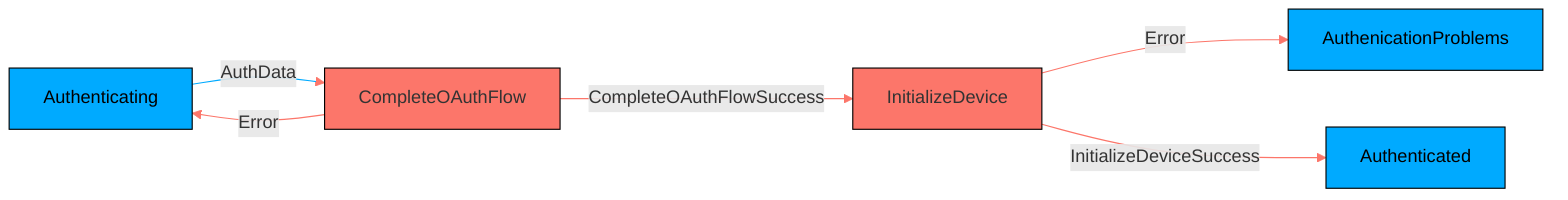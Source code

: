 flowchart LR
    A1[Authenticating]:::public
    CO[CompleteOAuthFlow]
    ID[InitializeDevice]
    A2[Authenticated]:::public
    AP[AuthenicationProblems]:::public

    A1 --> |AuthData| CO
    CO --> |Error| A1
    CO --> |CompleteOAuthFlowSuccess| ID
    ID --> |Error| AP
    ID --> |InitializeDeviceSuccess| A2

    classDef default fill:#FC766A, stroke: black;
    linkStyle default stroke:#FC766A

    classDef public fill:#0af, color:black, stroke:black
    linkStyle 0 stroke:#0af